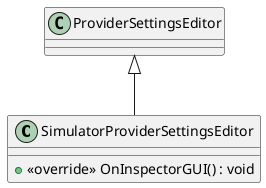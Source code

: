 @startuml
class SimulatorProviderSettingsEditor {
    + <<override>> OnInspectorGUI() : void
}
ProviderSettingsEditor <|-- SimulatorProviderSettingsEditor
@enduml
